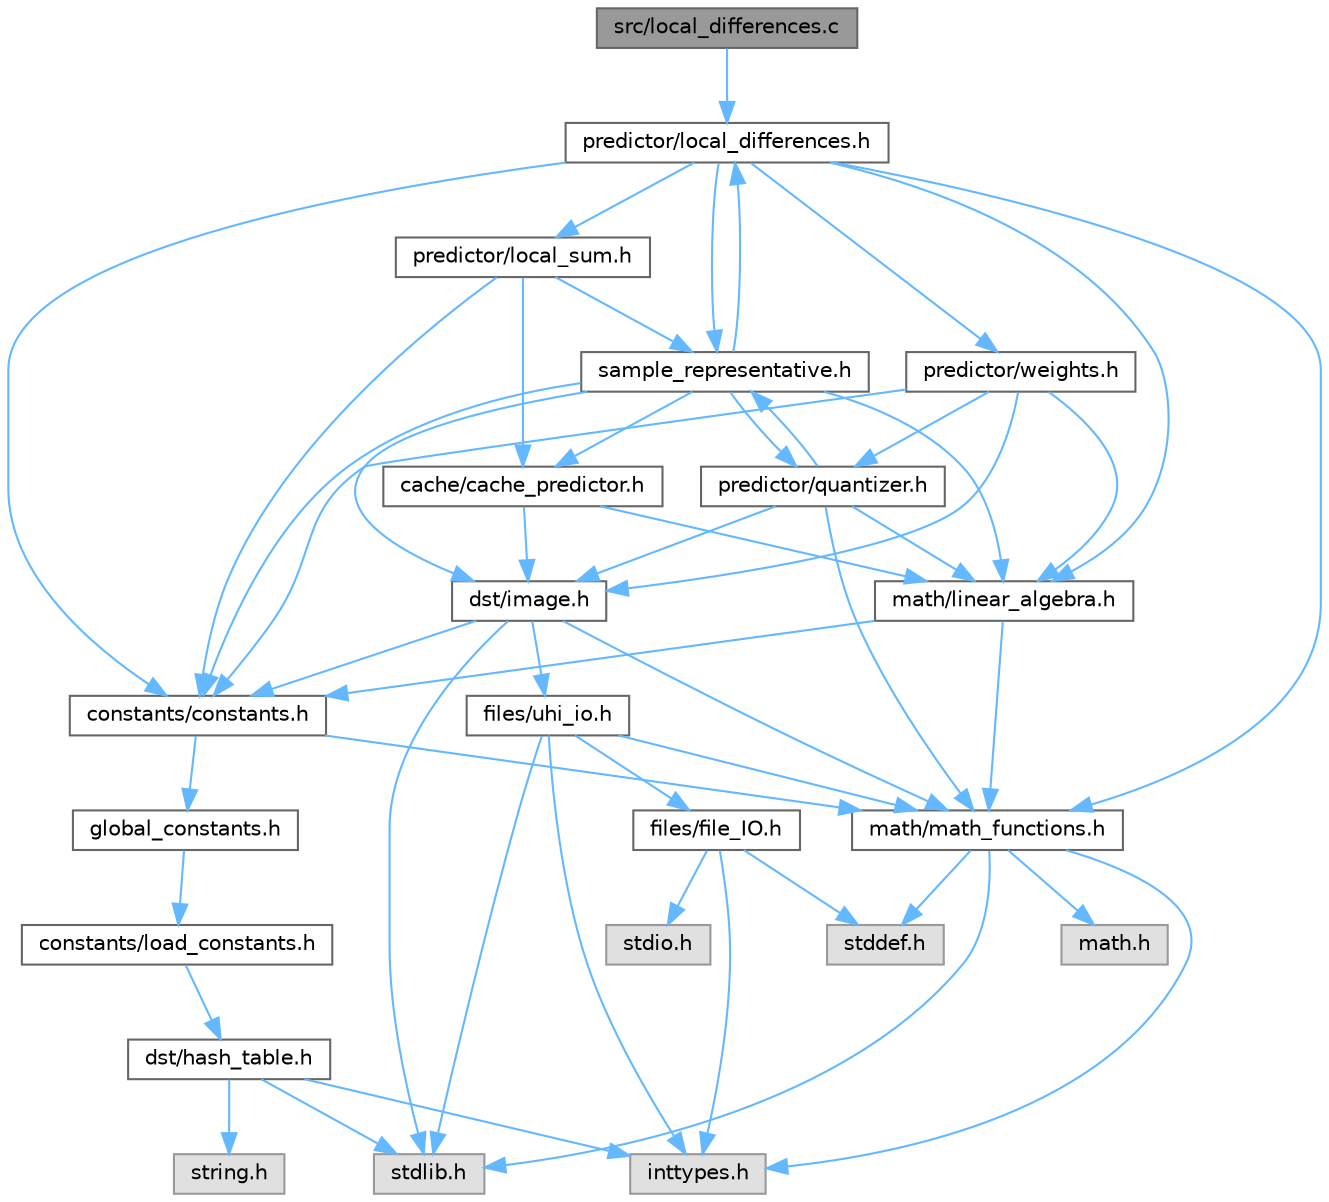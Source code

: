 digraph "src/local_differences.c"
{
 // LATEX_PDF_SIZE
  bgcolor="transparent";
  edge [fontname=Helvetica,fontsize=10,labelfontname=Helvetica,labelfontsize=10];
  node [fontname=Helvetica,fontsize=10,shape=box,height=0.2,width=0.4];
  Node1 [id="Node000001",label="src/local_differences.c",height=0.2,width=0.4,color="gray40", fillcolor="grey60", style="filled", fontcolor="black",tooltip=" "];
  Node1 -> Node2 [id="edge101_Node000001_Node000002",color="steelblue1",style="solid",tooltip=" "];
  Node2 [id="Node000002",label="predictor/local_differences.h",height=0.2,width=0.4,color="grey40", fillcolor="white", style="filled",URL="$d4/d3a/a00101.html",tooltip=" "];
  Node2 -> Node3 [id="edge102_Node000002_Node000003",color="steelblue1",style="solid",tooltip=" "];
  Node3 [id="Node000003",label="constants/constants.h",height=0.2,width=0.4,color="grey40", fillcolor="white", style="filled",URL="$d9/db6/a00146.html",tooltip=" "];
  Node3 -> Node4 [id="edge103_Node000003_Node000004",color="steelblue1",style="solid",tooltip=" "];
  Node4 [id="Node000004",label="math/math_functions.h",height=0.2,width=0.4,color="grey40", fillcolor="white", style="filled",URL="$d7/d9a/a00152.html",tooltip=" "];
  Node4 -> Node5 [id="edge104_Node000004_Node000005",color="steelblue1",style="solid",tooltip=" "];
  Node5 [id="Node000005",label="stdlib.h",height=0.2,width=0.4,color="grey60", fillcolor="#E0E0E0", style="filled",tooltip=" "];
  Node4 -> Node6 [id="edge105_Node000004_Node000006",color="steelblue1",style="solid",tooltip=" "];
  Node6 [id="Node000006",label="math.h",height=0.2,width=0.4,color="grey60", fillcolor="#E0E0E0", style="filled",tooltip=" "];
  Node4 -> Node7 [id="edge106_Node000004_Node000007",color="steelblue1",style="solid",tooltip=" "];
  Node7 [id="Node000007",label="inttypes.h",height=0.2,width=0.4,color="grey60", fillcolor="#E0E0E0", style="filled",tooltip=" "];
  Node4 -> Node8 [id="edge107_Node000004_Node000008",color="steelblue1",style="solid",tooltip=" "];
  Node8 [id="Node000008",label="stddef.h",height=0.2,width=0.4,color="grey60", fillcolor="#E0E0E0", style="filled",tooltip=" "];
  Node3 -> Node9 [id="edge108_Node000003_Node000009",color="steelblue1",style="solid",tooltip=" "];
  Node9 [id="Node000009",label="global_constants.h",height=0.2,width=0.4,color="grey40", fillcolor="white", style="filled",URL="$d2/df5/a00137.html",tooltip=" "];
  Node9 -> Node10 [id="edge109_Node000009_Node000010",color="steelblue1",style="solid",tooltip=" "];
  Node10 [id="Node000010",label="constants/load_constants.h",height=0.2,width=0.4,color="grey40", fillcolor="white", style="filled",URL="$d7/dce/a00143.html",tooltip=" "];
  Node10 -> Node11 [id="edge110_Node000010_Node000011",color="steelblue1",style="solid",tooltip=" "];
  Node11 [id="Node000011",label="dst/hash_table.h",height=0.2,width=0.4,color="grey40", fillcolor="white", style="filled",URL="$df/d6a/a00119.html",tooltip=" "];
  Node11 -> Node5 [id="edge111_Node000011_Node000005",color="steelblue1",style="solid",tooltip=" "];
  Node11 -> Node7 [id="edge112_Node000011_Node000007",color="steelblue1",style="solid",tooltip=" "];
  Node11 -> Node12 [id="edge113_Node000011_Node000012",color="steelblue1",style="solid",tooltip=" "];
  Node12 [id="Node000012",label="string.h",height=0.2,width=0.4,color="grey60", fillcolor="#E0E0E0", style="filled",tooltip=" "];
  Node2 -> Node13 [id="edge114_Node000002_Node000013",color="steelblue1",style="solid",tooltip=" "];
  Node13 [id="Node000013",label="math/linear_algebra.h",height=0.2,width=0.4,color="grey40", fillcolor="white", style="filled",URL="$da/d1e/a00149.html",tooltip=" "];
  Node13 -> Node3 [id="edge115_Node000013_Node000003",color="steelblue1",style="solid",tooltip=" "];
  Node13 -> Node4 [id="edge116_Node000013_Node000004",color="steelblue1",style="solid",tooltip=" "];
  Node2 -> Node4 [id="edge117_Node000002_Node000004",color="steelblue1",style="solid",tooltip=" "];
  Node2 -> Node14 [id="edge118_Node000002_Node000014",color="steelblue1",style="solid",tooltip=" "];
  Node14 [id="Node000014",label="predictor/local_sum.h",height=0.2,width=0.4,color="grey40", fillcolor="white", style="filled",URL="$df/d98/a00107.html",tooltip=" "];
  Node14 -> Node3 [id="edge119_Node000014_Node000003",color="steelblue1",style="solid",tooltip=" "];
  Node14 -> Node15 [id="edge120_Node000014_Node000015",color="steelblue1",style="solid",tooltip=" "];
  Node15 [id="Node000015",label="sample_representative.h",height=0.2,width=0.4,color="grey40", fillcolor="white", style="filled",URL="$d1/dc1/a00092.html",tooltip=" "];
  Node15 -> Node16 [id="edge121_Node000015_Node000016",color="steelblue1",style="solid",tooltip=" "];
  Node16 [id="Node000016",label="dst/image.h",height=0.2,width=0.4,color="grey40", fillcolor="white", style="filled",URL="$d3/d00/a00113.html",tooltip=" "];
  Node16 -> Node4 [id="edge122_Node000016_Node000004",color="steelblue1",style="solid",tooltip=" "];
  Node16 -> Node3 [id="edge123_Node000016_Node000003",color="steelblue1",style="solid",tooltip=" "];
  Node16 -> Node5 [id="edge124_Node000016_Node000005",color="steelblue1",style="solid",tooltip=" "];
  Node16 -> Node17 [id="edge125_Node000016_Node000017",color="steelblue1",style="solid",tooltip=" "];
  Node17 [id="Node000017",label="files/uhi_io.h",height=0.2,width=0.4,color="grey40", fillcolor="white", style="filled",URL="$d1/d88/a00128.html",tooltip=" "];
  Node17 -> Node7 [id="edge126_Node000017_Node000007",color="steelblue1",style="solid",tooltip=" "];
  Node17 -> Node5 [id="edge127_Node000017_Node000005",color="steelblue1",style="solid",tooltip=" "];
  Node17 -> Node18 [id="edge128_Node000017_Node000018",color="steelblue1",style="solid",tooltip=" "];
  Node18 [id="Node000018",label="files/file_IO.h",height=0.2,width=0.4,color="grey40", fillcolor="white", style="filled",URL="$df/dc8/a00122.html",tooltip=" "];
  Node18 -> Node7 [id="edge129_Node000018_Node000007",color="steelblue1",style="solid",tooltip=" "];
  Node18 -> Node8 [id="edge130_Node000018_Node000008",color="steelblue1",style="solid",tooltip=" "];
  Node18 -> Node19 [id="edge131_Node000018_Node000019",color="steelblue1",style="solid",tooltip=" "];
  Node19 [id="Node000019",label="stdio.h",height=0.2,width=0.4,color="grey60", fillcolor="#E0E0E0", style="filled",tooltip=" "];
  Node17 -> Node4 [id="edge132_Node000017_Node000004",color="steelblue1",style="solid",tooltip=" "];
  Node15 -> Node3 [id="edge133_Node000015_Node000003",color="steelblue1",style="solid",tooltip=" "];
  Node15 -> Node20 [id="edge134_Node000015_Node000020",color="steelblue1",style="solid",tooltip=" "];
  Node20 [id="Node000020",label="cache/cache_predictor.h",height=0.2,width=0.4,color="grey40", fillcolor="white", style="filled",URL="$db/db6/a00074.html",tooltip="Deprecated, Used as a buffer for debugging and temporary storage."];
  Node20 -> Node13 [id="edge135_Node000020_Node000013",color="steelblue1",style="solid",tooltip=" "];
  Node20 -> Node16 [id="edge136_Node000020_Node000016",color="steelblue1",style="solid",tooltip=" "];
  Node15 -> Node13 [id="edge137_Node000015_Node000013",color="steelblue1",style="solid",tooltip=" "];
  Node15 -> Node2 [id="edge138_Node000015_Node000002",color="steelblue1",style="solid",tooltip=" "];
  Node15 -> Node21 [id="edge139_Node000015_Node000021",color="steelblue1",style="solid",tooltip=" "];
  Node21 [id="Node000021",label="predictor/quantizer.h",height=0.2,width=0.4,color="grey40", fillcolor="white", style="filled",URL="$d1/d44/a00098.html",tooltip=" "];
  Node21 -> Node16 [id="edge140_Node000021_Node000016",color="steelblue1",style="solid",tooltip=" "];
  Node21 -> Node4 [id="edge141_Node000021_Node000004",color="steelblue1",style="solid",tooltip=" "];
  Node21 -> Node13 [id="edge142_Node000021_Node000013",color="steelblue1",style="solid",tooltip=" "];
  Node21 -> Node15 [id="edge143_Node000021_Node000015",color="steelblue1",style="solid",tooltip=" "];
  Node14 -> Node20 [id="edge144_Node000014_Node000020",color="steelblue1",style="solid",tooltip=" "];
  Node2 -> Node15 [id="edge145_Node000002_Node000015",color="steelblue1",style="solid",tooltip=" "];
  Node2 -> Node22 [id="edge146_Node000002_Node000022",color="steelblue1",style="solid",tooltip=" "];
  Node22 [id="Node000022",label="predictor/weights.h",height=0.2,width=0.4,color="grey40", fillcolor="white", style="filled",URL="$d9/d77/a00095.html",tooltip=" "];
  Node22 -> Node3 [id="edge147_Node000022_Node000003",color="steelblue1",style="solid",tooltip=" "];
  Node22 -> Node16 [id="edge148_Node000022_Node000016",color="steelblue1",style="solid",tooltip=" "];
  Node22 -> Node13 [id="edge149_Node000022_Node000013",color="steelblue1",style="solid",tooltip=" "];
  Node22 -> Node21 [id="edge150_Node000022_Node000021",color="steelblue1",style="solid",tooltip=" "];
}
